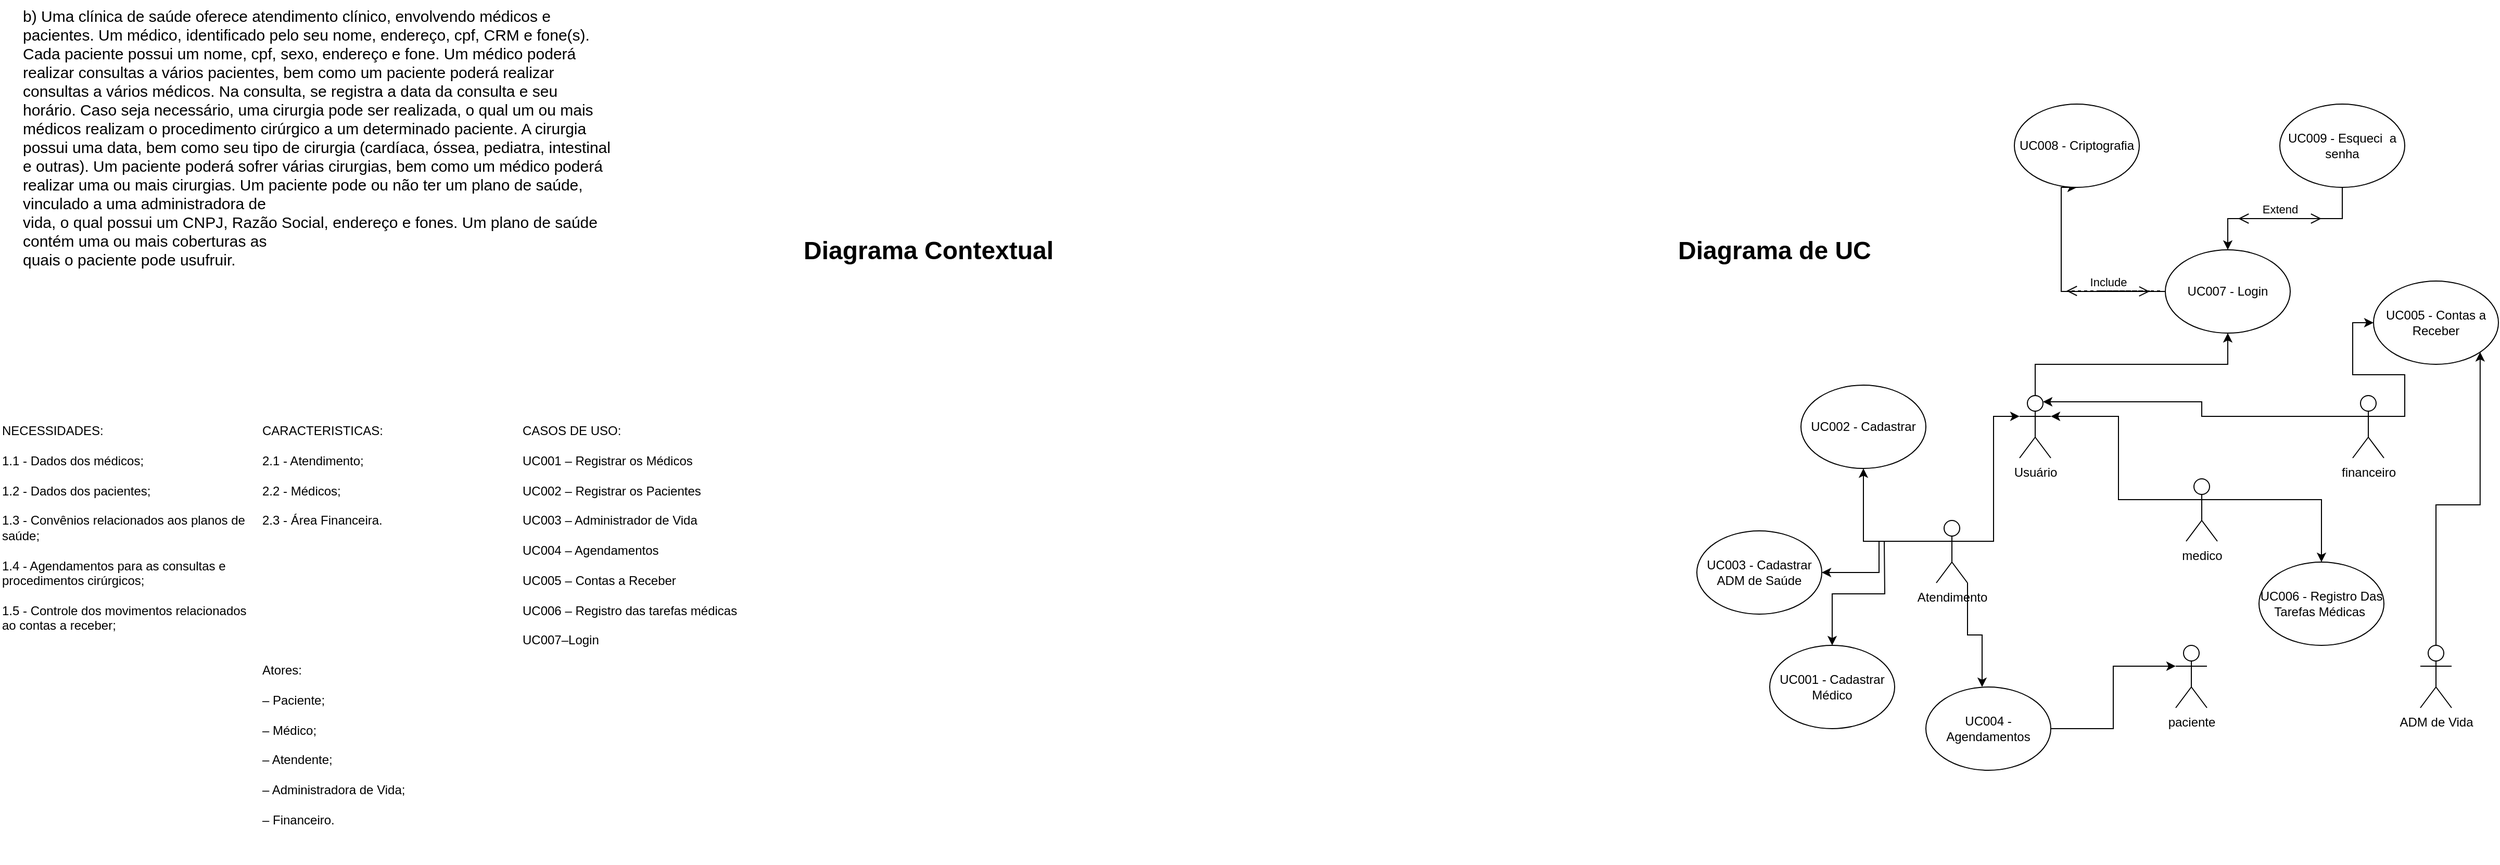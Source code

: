 <mxfile version="24.3.1" type="github">
  <diagram name="Página-1" id="kle034nBcpIm8sLm_HMZ">
    <mxGraphModel dx="1466" dy="592" grid="1" gridSize="10" guides="1" tooltips="1" connect="1" arrows="1" fold="1" page="1" pageScale="1" pageWidth="827" pageHeight="1169" math="0" shadow="0">
      <root>
        <mxCell id="0" />
        <mxCell id="1" parent="0" />
        <mxCell id="hTXdx5FMGu9ix-rzTCdy-9" style="edgeStyle=orthogonalEdgeStyle;rounded=0;orthogonalLoop=1;jettySize=auto;html=1;exitX=0.5;exitY=0;exitDx=0;exitDy=0;exitPerimeter=0;entryX=0.5;entryY=1;entryDx=0;entryDy=0;" edge="1" parent="1" source="uSbZmD1hKaF5ep1M6cqf-1" target="hTXdx5FMGu9ix-rzTCdy-6">
          <mxGeometry relative="1" as="geometry" />
        </mxCell>
        <mxCell id="uSbZmD1hKaF5ep1M6cqf-1" value="Usuário&lt;div&gt;&lt;br&gt;&lt;/div&gt;" style="shape=umlActor;verticalLabelPosition=bottom;verticalAlign=top;html=1;outlineConnect=0;" parent="1" vertex="1">
          <mxGeometry x="2010" y="400" width="30" height="60" as="geometry" />
        </mxCell>
        <mxCell id="hTXdx5FMGu9ix-rzTCdy-31" style="edgeStyle=orthogonalEdgeStyle;rounded=0;orthogonalLoop=1;jettySize=auto;html=1;exitX=1;exitY=0.333;exitDx=0;exitDy=0;exitPerimeter=0;" edge="1" parent="1" source="uSbZmD1hKaF5ep1M6cqf-2" target="hTXdx5FMGu9ix-rzTCdy-30">
          <mxGeometry relative="1" as="geometry" />
        </mxCell>
        <mxCell id="uSbZmD1hKaF5ep1M6cqf-2" value="medico&lt;div&gt;&lt;br&gt;&lt;/div&gt;" style="shape=umlActor;verticalLabelPosition=bottom;verticalAlign=top;html=1;outlineConnect=0;" parent="1" vertex="1">
          <mxGeometry x="2170" y="480" width="30" height="60" as="geometry" />
        </mxCell>
        <mxCell id="uSbZmD1hKaF5ep1M6cqf-3" value="paciente&lt;div&gt;&lt;br&gt;&lt;/div&gt;&lt;div&gt;&lt;br&gt;&lt;/div&gt;" style="shape=umlActor;verticalLabelPosition=bottom;verticalAlign=top;html=1;outlineConnect=0;" parent="1" vertex="1">
          <mxGeometry x="2160" y="640" width="30" height="60" as="geometry" />
        </mxCell>
        <mxCell id="hTXdx5FMGu9ix-rzTCdy-33" style="edgeStyle=orthogonalEdgeStyle;rounded=0;orthogonalLoop=1;jettySize=auto;html=1;exitX=1;exitY=0.333;exitDx=0;exitDy=0;exitPerimeter=0;entryX=0;entryY=0.5;entryDx=0;entryDy=0;" edge="1" parent="1" source="uSbZmD1hKaF5ep1M6cqf-4" target="hTXdx5FMGu9ix-rzTCdy-32">
          <mxGeometry relative="1" as="geometry" />
        </mxCell>
        <mxCell id="uSbZmD1hKaF5ep1M6cqf-4" value="financeiro&lt;div&gt;&lt;br&gt;&lt;/div&gt;" style="shape=umlActor;verticalLabelPosition=bottom;verticalAlign=top;html=1;outlineConnect=0;" parent="1" vertex="1">
          <mxGeometry x="2330" y="400" width="30" height="60" as="geometry" />
        </mxCell>
        <mxCell id="KJCTL0xcXzNYVvfliB-h-1" value="&lt;font style=&quot;font-size: 15px;&quot;&gt;b) Uma clínica de saúde oferece atendimento clínico, envolvendo médicos e&lt;br&gt;pacientes. Um médico, identificado pelo seu nome, endereço, cpf, CRM e fone(s).&lt;br&gt;Cada paciente possui um nome, cpf, sexo, endereço e fone. Um médico poderá&lt;br&gt;realizar consultas a vários pacientes, bem como um paciente poderá realizar&lt;br&gt;consultas a vários médicos. Na consulta, se registra a data da consulta e seu&lt;br&gt;horário. Caso seja necessário, uma cirurgia pode ser realizada, o qual um ou mais&lt;br&gt;médicos realizam o procedimento cirúrgico a um determinado paciente. A cirurgia&lt;br&gt;possui uma data, bem como seu tipo de cirurgia (cardíaca, óssea, pediatra, intestinal&lt;br&gt;e outras). Um paciente poderá sofrer várias cirurgias, bem como um médico poderá&lt;br&gt;realizar uma ou mais cirurgias. Um paciente pode ou não ter um plano de saúde, vinculado a uma administradora de&lt;br&gt;vida, o qual possui um CNPJ, Razão Social, endereço e fones. Um plano de saúde contém uma ou mais coberturas as&lt;br&gt;quais o paciente pode usufruir.&lt;/font&gt;" style="text;whiteSpace=wrap;html=1;" parent="1" vertex="1">
          <mxGeometry x="90" y="20" width="604" height="280" as="geometry" />
        </mxCell>
        <mxCell id="KJCTL0xcXzNYVvfliB-h-2" value="&lt;div&gt;CASOS DE USO:&lt;/div&gt;&lt;div&gt;&lt;br&gt;&lt;/div&gt;UC001 – Registrar os Médicos&lt;div&gt;&lt;br&gt;UC002 – Registrar os Pacientes&lt;/div&gt;&lt;div&gt;&lt;br&gt;UC003 – Administrador de Vida&lt;/div&gt;&lt;div&gt;&lt;br&gt;&lt;/div&gt;&lt;div&gt;UC004 – Agendamentos&lt;/div&gt;&lt;div&gt;&lt;br&gt;&lt;/div&gt;&lt;div&gt;UC005 – Contas a Receber&lt;div&gt;&lt;br&gt;&lt;div&gt;UC006 – Registro das tarefas médicas&lt;/div&gt;&lt;div&gt;&lt;span style=&quot;background-color: initial;&quot;&gt;&lt;br&gt;&lt;/span&gt;&lt;/div&gt;&lt;div&gt;&lt;span style=&quot;background-color: initial;&quot;&gt;UC007–Login&lt;/span&gt;&lt;/div&gt;&lt;div&gt;&lt;br&gt;&lt;/div&gt;&lt;/div&gt;&lt;/div&gt;&lt;div&gt;&lt;br&gt;&lt;/div&gt;" style="text;whiteSpace=wrap;html=1;" parent="1" vertex="1">
          <mxGeometry x="570" y="420" width="230" height="240" as="geometry" />
        </mxCell>
        <mxCell id="KJCTL0xcXzNYVvfliB-h-3" value="&lt;div&gt;CARACTERISTICAS:&lt;/div&gt;&lt;div&gt;&lt;br&gt;&lt;/div&gt;2.1 - Atendimento;&lt;div&gt;&lt;br&gt;&lt;div&gt;2.2 - Médicos;&lt;/div&gt;&lt;div&gt;&lt;br&gt;&lt;/div&gt;&lt;div&gt;2.3 - Área Financeira.&lt;/div&gt;&lt;/div&gt;" style="text;whiteSpace=wrap;html=1;" parent="1" vertex="1">
          <mxGeometry x="320" y="420" width="240" height="230" as="geometry" />
        </mxCell>
        <mxCell id="hTXdx5FMGu9ix-rzTCdy-1" value="&lt;div&gt;NECESSIDADES:&lt;/div&gt;&lt;div&gt;&lt;br&gt;&lt;/div&gt;1.1 - Dados dos médicos;&amp;nbsp;&lt;div&gt;&amp;nbsp;&lt;div&gt;1.2 - Dados dos pacientes;&lt;/div&gt;&lt;div&gt;&lt;br&gt;&lt;/div&gt;&lt;div&gt;1.3 - Convênios relacionados aos planos de saúde;&lt;/div&gt;&lt;div&gt;&amp;nbsp;&lt;/div&gt;&lt;div&gt;1.4 - Agendamentos para as consultas e procedimentos cirúrgicos;&lt;/div&gt;&lt;div&gt;&lt;br&gt;&lt;/div&gt;&lt;div&gt;1.5 - Controle dos movimentos relacionados ao contas a receber;&lt;br&gt;&lt;/div&gt;&lt;/div&gt;" style="text;whiteSpace=wrap;html=1;" vertex="1" parent="1">
          <mxGeometry x="70" y="420" width="240" height="240" as="geometry" />
        </mxCell>
        <mxCell id="hTXdx5FMGu9ix-rzTCdy-2" value="Atores:&#xa;&#xa;– Paciente;&#xa;&#xa;– Médico;&#xa;&#xa;– Atendente;&#xa;&#xa;– Administradora de Vida;&#xa;&#xa;– Financeiro." style="text;whiteSpace=wrap;" vertex="1" parent="1">
          <mxGeometry x="320" y="650" width="240" height="200" as="geometry" />
        </mxCell>
        <mxCell id="hTXdx5FMGu9ix-rzTCdy-3" value="&lt;h1 style=&quot;margin-top: 0px;&quot;&gt;Diagrama Contextual&amp;nbsp;&lt;/h1&gt;" style="text;html=1;whiteSpace=wrap;overflow=hidden;rounded=0;" vertex="1" parent="1">
          <mxGeometry x="840" y="240" width="250" height="40" as="geometry" />
        </mxCell>
        <mxCell id="hTXdx5FMGu9ix-rzTCdy-4" value="&lt;h1 style=&quot;margin-top: 0px;&quot;&gt;Diagrama de UC&lt;/h1&gt;" style="text;html=1;whiteSpace=wrap;overflow=hidden;rounded=0;" vertex="1" parent="1">
          <mxGeometry x="1680" y="240" width="250" height="40" as="geometry" />
        </mxCell>
        <mxCell id="hTXdx5FMGu9ix-rzTCdy-10" style="edgeStyle=orthogonalEdgeStyle;rounded=0;orthogonalLoop=1;jettySize=auto;html=1;exitX=0;exitY=0.5;exitDx=0;exitDy=0;entryX=0.5;entryY=1;entryDx=0;entryDy=0;" edge="1" parent="1" source="hTXdx5FMGu9ix-rzTCdy-6" target="hTXdx5FMGu9ix-rzTCdy-7">
          <mxGeometry relative="1" as="geometry">
            <Array as="points">
              <mxPoint x="2050" y="300" />
              <mxPoint x="2050" y="200" />
            </Array>
          </mxGeometry>
        </mxCell>
        <mxCell id="hTXdx5FMGu9ix-rzTCdy-6" value="UC007 - Login" style="ellipse;whiteSpace=wrap;html=1;" vertex="1" parent="1">
          <mxGeometry x="2150" y="260" width="120" height="80" as="geometry" />
        </mxCell>
        <mxCell id="hTXdx5FMGu9ix-rzTCdy-7" value="UC008 - Criptografia" style="ellipse;whiteSpace=wrap;html=1;" vertex="1" parent="1">
          <mxGeometry x="2005" y="120" width="120" height="80" as="geometry" />
        </mxCell>
        <mxCell id="hTXdx5FMGu9ix-rzTCdy-11" style="edgeStyle=orthogonalEdgeStyle;rounded=0;orthogonalLoop=1;jettySize=auto;html=1;exitX=0.5;exitY=1;exitDx=0;exitDy=0;entryX=0.5;entryY=0;entryDx=0;entryDy=0;" edge="1" parent="1" source="hTXdx5FMGu9ix-rzTCdy-8" target="hTXdx5FMGu9ix-rzTCdy-6">
          <mxGeometry relative="1" as="geometry" />
        </mxCell>
        <mxCell id="hTXdx5FMGu9ix-rzTCdy-8" value="UC009 - Esqueci&amp;nbsp; a senha" style="ellipse;whiteSpace=wrap;html=1;" vertex="1" parent="1">
          <mxGeometry x="2260" y="120" width="120" height="80" as="geometry" />
        </mxCell>
        <mxCell id="hTXdx5FMGu9ix-rzTCdy-12" value="Extend" style="html=1;verticalAlign=bottom;endArrow=open;dashed=1;endSize=8;curved=0;rounded=0;" edge="1" parent="1">
          <mxGeometry relative="1" as="geometry">
            <mxPoint x="2300" y="230" as="sourcePoint" />
            <mxPoint x="2220" y="230" as="targetPoint" />
          </mxGeometry>
        </mxCell>
        <mxCell id="hTXdx5FMGu9ix-rzTCdy-13" value="" style="html=1;verticalAlign=bottom;endArrow=open;dashed=1;endSize=8;curved=0;rounded=0;" edge="1" parent="1">
          <mxGeometry relative="1" as="geometry">
            <mxPoint x="2320" y="230" as="sourcePoint" />
            <mxPoint x="2300" y="230" as="targetPoint" />
            <Array as="points">
              <mxPoint x="2310" y="230" />
              <mxPoint x="2260" y="230" />
            </Array>
          </mxGeometry>
        </mxCell>
        <mxCell id="hTXdx5FMGu9ix-rzTCdy-14" value="Include" style="html=1;verticalAlign=bottom;endArrow=open;dashed=1;endSize=8;curved=0;rounded=0;" edge="1" parent="1">
          <mxGeometry relative="1" as="geometry">
            <mxPoint x="2135" y="299.5" as="sourcePoint" />
            <mxPoint x="2055" y="299.5" as="targetPoint" />
            <mxPoint as="offset" />
          </mxGeometry>
        </mxCell>
        <mxCell id="hTXdx5FMGu9ix-rzTCdy-15" value="" style="html=1;verticalAlign=bottom;endArrow=open;dashed=1;endSize=8;curved=0;rounded=0;" edge="1" parent="1">
          <mxGeometry relative="1" as="geometry">
            <mxPoint x="2145" y="299.5" as="sourcePoint" />
            <mxPoint x="2135" y="300" as="targetPoint" />
            <Array as="points">
              <mxPoint x="2135" y="299.5" />
              <mxPoint x="2085" y="299.5" />
            </Array>
          </mxGeometry>
        </mxCell>
        <mxCell id="hTXdx5FMGu9ix-rzTCdy-16" style="edgeStyle=orthogonalEdgeStyle;rounded=0;orthogonalLoop=1;jettySize=auto;html=1;exitX=0;exitY=0.333;exitDx=0;exitDy=0;exitPerimeter=0;entryX=1;entryY=0.333;entryDx=0;entryDy=0;entryPerimeter=0;" edge="1" parent="1" source="uSbZmD1hKaF5ep1M6cqf-2" target="uSbZmD1hKaF5ep1M6cqf-1">
          <mxGeometry relative="1" as="geometry" />
        </mxCell>
        <mxCell id="hTXdx5FMGu9ix-rzTCdy-17" style="edgeStyle=orthogonalEdgeStyle;rounded=0;orthogonalLoop=1;jettySize=auto;html=1;exitX=0;exitY=0.333;exitDx=0;exitDy=0;exitPerimeter=0;entryX=0.75;entryY=0.1;entryDx=0;entryDy=0;entryPerimeter=0;" edge="1" parent="1" source="uSbZmD1hKaF5ep1M6cqf-4" target="uSbZmD1hKaF5ep1M6cqf-1">
          <mxGeometry relative="1" as="geometry" />
        </mxCell>
        <mxCell id="hTXdx5FMGu9ix-rzTCdy-24" style="edgeStyle=orthogonalEdgeStyle;rounded=0;orthogonalLoop=1;jettySize=auto;html=1;exitX=0;exitY=0.333;exitDx=0;exitDy=0;exitPerimeter=0;entryX=1;entryY=0.5;entryDx=0;entryDy=0;" edge="1" parent="1" source="hTXdx5FMGu9ix-rzTCdy-18" target="hTXdx5FMGu9ix-rzTCdy-21">
          <mxGeometry relative="1" as="geometry" />
        </mxCell>
        <mxCell id="hTXdx5FMGu9ix-rzTCdy-25" style="edgeStyle=orthogonalEdgeStyle;rounded=0;orthogonalLoop=1;jettySize=auto;html=1;exitX=0;exitY=0.333;exitDx=0;exitDy=0;exitPerimeter=0;" edge="1" parent="1" source="hTXdx5FMGu9ix-rzTCdy-18" target="hTXdx5FMGu9ix-rzTCdy-22">
          <mxGeometry relative="1" as="geometry" />
        </mxCell>
        <mxCell id="hTXdx5FMGu9ix-rzTCdy-26" style="edgeStyle=orthogonalEdgeStyle;rounded=0;orthogonalLoop=1;jettySize=auto;html=1;" edge="1" parent="1" target="hTXdx5FMGu9ix-rzTCdy-20">
          <mxGeometry relative="1" as="geometry">
            <mxPoint x="1880" y="540" as="sourcePoint" />
          </mxGeometry>
        </mxCell>
        <mxCell id="hTXdx5FMGu9ix-rzTCdy-18" value="Atendimento" style="shape=umlActor;verticalLabelPosition=bottom;verticalAlign=top;html=1;outlineConnect=0;" vertex="1" parent="1">
          <mxGeometry x="1930" y="520" width="30" height="60" as="geometry" />
        </mxCell>
        <mxCell id="hTXdx5FMGu9ix-rzTCdy-19" style="edgeStyle=orthogonalEdgeStyle;rounded=0;orthogonalLoop=1;jettySize=auto;html=1;exitX=1;exitY=0.333;exitDx=0;exitDy=0;exitPerimeter=0;entryX=0;entryY=0.333;entryDx=0;entryDy=0;entryPerimeter=0;" edge="1" parent="1" source="hTXdx5FMGu9ix-rzTCdy-18" target="uSbZmD1hKaF5ep1M6cqf-1">
          <mxGeometry relative="1" as="geometry" />
        </mxCell>
        <mxCell id="hTXdx5FMGu9ix-rzTCdy-20" value="UC001 - Cadastrar Médico" style="ellipse;whiteSpace=wrap;html=1;" vertex="1" parent="1">
          <mxGeometry x="1770" y="640" width="120" height="80" as="geometry" />
        </mxCell>
        <mxCell id="hTXdx5FMGu9ix-rzTCdy-21" value="UC003 - Cadastrar ADM de Saúde" style="ellipse;whiteSpace=wrap;html=1;" vertex="1" parent="1">
          <mxGeometry x="1700" y="530" width="120" height="80" as="geometry" />
        </mxCell>
        <mxCell id="hTXdx5FMGu9ix-rzTCdy-22" value="UC002 - Cadastrar" style="ellipse;whiteSpace=wrap;html=1;" vertex="1" parent="1">
          <mxGeometry x="1800" y="390" width="120" height="80" as="geometry" />
        </mxCell>
        <mxCell id="hTXdx5FMGu9ix-rzTCdy-23" value="UC004 - Agendamentos" style="ellipse;whiteSpace=wrap;html=1;" vertex="1" parent="1">
          <mxGeometry x="1920" y="680" width="120" height="80" as="geometry" />
        </mxCell>
        <mxCell id="hTXdx5FMGu9ix-rzTCdy-27" style="edgeStyle=orthogonalEdgeStyle;rounded=0;orthogonalLoop=1;jettySize=auto;html=1;exitX=1;exitY=1;exitDx=0;exitDy=0;exitPerimeter=0;entryX=0.45;entryY=0;entryDx=0;entryDy=0;entryPerimeter=0;" edge="1" parent="1" source="hTXdx5FMGu9ix-rzTCdy-18" target="hTXdx5FMGu9ix-rzTCdy-23">
          <mxGeometry relative="1" as="geometry" />
        </mxCell>
        <mxCell id="hTXdx5FMGu9ix-rzTCdy-29" style="edgeStyle=orthogonalEdgeStyle;rounded=0;orthogonalLoop=1;jettySize=auto;html=1;exitX=1;exitY=0.5;exitDx=0;exitDy=0;entryX=0;entryY=0.333;entryDx=0;entryDy=0;entryPerimeter=0;" edge="1" parent="1" source="hTXdx5FMGu9ix-rzTCdy-23" target="uSbZmD1hKaF5ep1M6cqf-3">
          <mxGeometry relative="1" as="geometry" />
        </mxCell>
        <mxCell id="hTXdx5FMGu9ix-rzTCdy-30" value="UC006 - Registro Das Tarefas Médicas&amp;nbsp;" style="ellipse;whiteSpace=wrap;html=1;" vertex="1" parent="1">
          <mxGeometry x="2240" y="560" width="120" height="80" as="geometry" />
        </mxCell>
        <mxCell id="hTXdx5FMGu9ix-rzTCdy-32" value="UC005 - Contas a Receber" style="ellipse;whiteSpace=wrap;html=1;" vertex="1" parent="1">
          <mxGeometry x="2350" y="290" width="120" height="80" as="geometry" />
        </mxCell>
        <mxCell id="hTXdx5FMGu9ix-rzTCdy-35" style="edgeStyle=orthogonalEdgeStyle;rounded=0;orthogonalLoop=1;jettySize=auto;html=1;exitX=0.5;exitY=0;exitDx=0;exitDy=0;exitPerimeter=0;entryX=1;entryY=1;entryDx=0;entryDy=0;" edge="1" parent="1" source="hTXdx5FMGu9ix-rzTCdy-34" target="hTXdx5FMGu9ix-rzTCdy-32">
          <mxGeometry relative="1" as="geometry" />
        </mxCell>
        <mxCell id="hTXdx5FMGu9ix-rzTCdy-34" value="ADM de Vida" style="shape=umlActor;verticalLabelPosition=bottom;verticalAlign=top;html=1;outlineConnect=0;" vertex="1" parent="1">
          <mxGeometry x="2395" y="640" width="30" height="60" as="geometry" />
        </mxCell>
      </root>
    </mxGraphModel>
  </diagram>
</mxfile>

